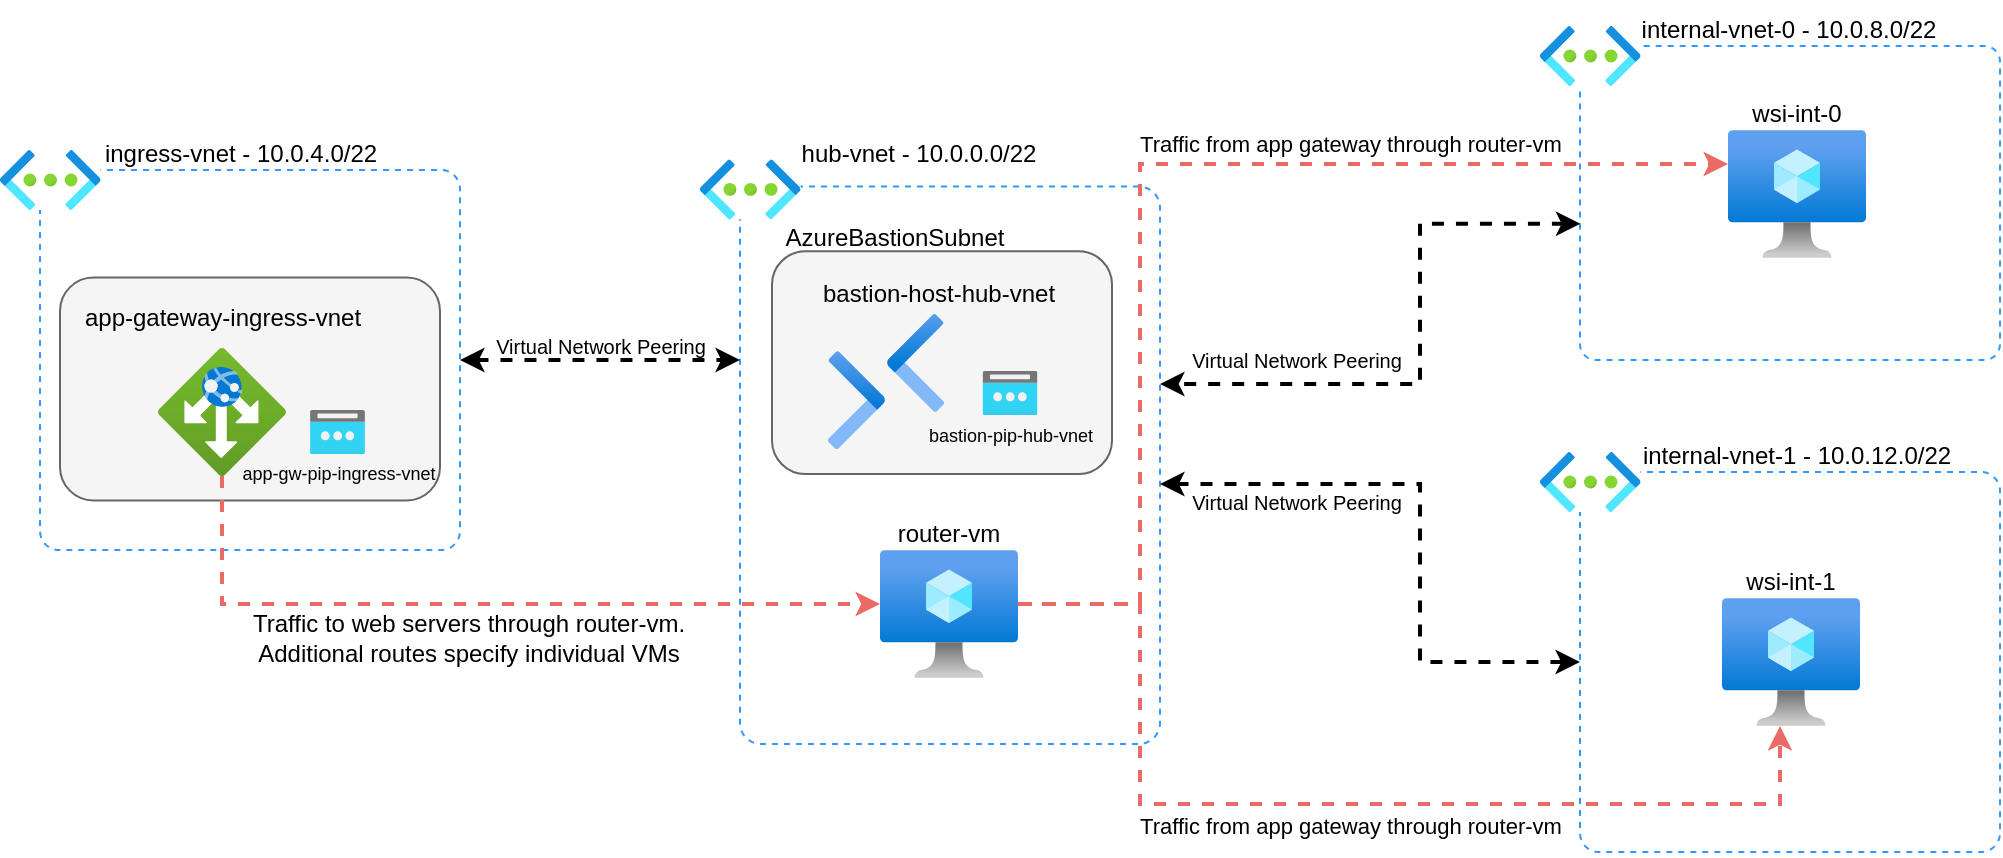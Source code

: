 <mxfile version="24.0.1" type="device">
  <diagram name="Page-1" id="jYixplyprYPuEKd9gNtR">
    <mxGraphModel dx="735" dy="409" grid="1" gridSize="10" guides="1" tooltips="1" connect="1" arrows="1" fold="1" page="1" pageScale="1" pageWidth="1169" pageHeight="827" math="0" shadow="0">
      <root>
        <mxCell id="0" />
        <mxCell id="1" parent="0" />
        <mxCell id="JOG0SNgDEtSP5BDotJ7P-19" value="" style="rounded=1;whiteSpace=wrap;html=1;dashed=1;strokeColor=#3399FF;arcSize=5;" parent="1" vertex="1">
          <mxGeometry x="110" y="253" width="210" height="190" as="geometry" />
        </mxCell>
        <mxCell id="JOG0SNgDEtSP5BDotJ7P-7" value="" style="group" parent="1" vertex="1" connectable="0">
          <mxGeometry x="440" y="230" width="230" height="310" as="geometry" />
        </mxCell>
        <mxCell id="JOG0SNgDEtSP5BDotJ7P-2" value="" style="rounded=1;whiteSpace=wrap;html=1;dashed=1;strokeColor=#3399FF;arcSize=5;" parent="JOG0SNgDEtSP5BDotJ7P-7" vertex="1">
          <mxGeometry x="20" y="31.31" width="210" height="278.69" as="geometry" />
        </mxCell>
        <mxCell id="JOG0SNgDEtSP5BDotJ7P-3" value="" style="image;aspect=fixed;html=1;points=[];align=center;fontSize=12;image=img/lib/azure2/networking/Virtual_Networks.svg;imageBackground=default;" parent="JOG0SNgDEtSP5BDotJ7P-7" vertex="1">
          <mxGeometry y="17.7" width="50.25" height="30" as="geometry" />
        </mxCell>
        <mxCell id="JOG0SNgDEtSP5BDotJ7P-4" value="" style="image;aspect=fixed;html=1;points=[];align=center;fontSize=12;image=img/lib/azure2/compute/Virtual_Machine.svg;" parent="JOG0SNgDEtSP5BDotJ7P-7" vertex="1">
          <mxGeometry x="90" y="212.999" width="69" height="64" as="geometry" />
        </mxCell>
        <mxCell id="JOG0SNgDEtSP5BDotJ7P-5" value="router-vm" style="text;html=1;align=center;verticalAlign=middle;resizable=0;points=[];autosize=1;strokeColor=none;fillColor=none;" parent="JOG0SNgDEtSP5BDotJ7P-7" vertex="1">
          <mxGeometry x="89" y="190.005" width="70" height="30" as="geometry" />
        </mxCell>
        <mxCell id="JOG0SNgDEtSP5BDotJ7P-6" value="hub-vnet - 10.0.0.0/22" style="text;html=1;align=center;verticalAlign=middle;resizable=0;points=[];autosize=1;strokeColor=none;fillColor=none;" parent="JOG0SNgDEtSP5BDotJ7P-7" vertex="1">
          <mxGeometry x="39" width="140" height="30" as="geometry" />
        </mxCell>
        <mxCell id="zMQaQVEI4AzmIbu18Spw-2" value="AppGWSubnet" style="text;html=1;align=center;verticalAlign=middle;resizable=0;points=[];autosize=1;strokeColor=none;fillColor=none;" parent="JOG0SNgDEtSP5BDotJ7P-7" vertex="1">
          <mxGeometry x="-316" y="72.16" width="100" height="30" as="geometry" />
        </mxCell>
        <mxCell id="JOG0SNgDEtSP5BDotJ7P-33" value="" style="group" parent="1" vertex="1" connectable="0">
          <mxGeometry x="860" y="381" width="230" height="213" as="geometry" />
        </mxCell>
        <mxCell id="JOG0SNgDEtSP5BDotJ7P-14" value="" style="rounded=1;whiteSpace=wrap;html=1;dashed=1;strokeColor=#3399FF;arcSize=5;" parent="JOG0SNgDEtSP5BDotJ7P-33" vertex="1">
          <mxGeometry x="20" y="23" width="210" height="190" as="geometry" />
        </mxCell>
        <mxCell id="JOG0SNgDEtSP5BDotJ7P-15" value="" style="image;aspect=fixed;html=1;points=[];align=center;fontSize=12;image=img/lib/azure2/networking/Virtual_Networks.svg;imageBackground=default;" parent="JOG0SNgDEtSP5BDotJ7P-33" vertex="1">
          <mxGeometry y="13" width="50.25" height="30" as="geometry" />
        </mxCell>
        <mxCell id="JOG0SNgDEtSP5BDotJ7P-16" value="" style="image;aspect=fixed;html=1;points=[];align=center;fontSize=12;image=img/lib/azure2/compute/Virtual_Machine.svg;" parent="JOG0SNgDEtSP5BDotJ7P-33" vertex="1">
          <mxGeometry x="91" y="86" width="69" height="64" as="geometry" />
        </mxCell>
        <mxCell id="JOG0SNgDEtSP5BDotJ7P-17" value="wsi-int-1" style="text;html=1;align=center;verticalAlign=middle;resizable=0;points=[];autosize=1;strokeColor=none;fillColor=none;" parent="JOG0SNgDEtSP5BDotJ7P-33" vertex="1">
          <mxGeometry x="90" y="63" width="70" height="30" as="geometry" />
        </mxCell>
        <mxCell id="JOG0SNgDEtSP5BDotJ7P-18" value="internal-vnet-1 - 10.0.12.0/22" style="text;html=1;align=center;verticalAlign=middle;resizable=0;points=[];autosize=1;strokeColor=none;fillColor=none;" parent="JOG0SNgDEtSP5BDotJ7P-33" vertex="1">
          <mxGeometry x="38" width="180" height="30" as="geometry" />
        </mxCell>
        <mxCell id="JOG0SNgDEtSP5BDotJ7P-39" style="edgeStyle=orthogonalEdgeStyle;rounded=0;orthogonalLoop=1;jettySize=auto;html=1;dashed=1;strokeColor=#000000;strokeWidth=2;endArrow=classic;endFill=1;startArrow=classic;startFill=1;" parent="1" source="JOG0SNgDEtSP5BDotJ7P-19" edge="1">
          <mxGeometry relative="1" as="geometry">
            <mxPoint x="460" y="348" as="targetPoint" />
          </mxGeometry>
        </mxCell>
        <mxCell id="zMQaQVEI4AzmIbu18Spw-1" value="" style="rounded=1;whiteSpace=wrap;html=1;fillColor=#f5f5f5;fontColor=#333333;strokeColor=#666666;" parent="1" vertex="1">
          <mxGeometry x="120" y="306.8" width="190" height="111.41" as="geometry" />
        </mxCell>
        <mxCell id="JOG0SNgDEtSP5BDotJ7P-20" value="" style="image;aspect=fixed;html=1;points=[];align=center;fontSize=12;image=img/lib/azure2/networking/Virtual_Networks.svg;imageBackground=default;" parent="1" vertex="1">
          <mxGeometry x="90" y="243" width="50.25" height="30" as="geometry" />
        </mxCell>
        <mxCell id="JOG0SNgDEtSP5BDotJ7P-23" value="ingress-vnet - 10.0.4.0/22" style="text;html=1;align=center;verticalAlign=middle;resizable=0;points=[];autosize=1;strokeColor=none;fillColor=none;" parent="1" vertex="1">
          <mxGeometry x="130" y="230" width="160" height="30" as="geometry" />
        </mxCell>
        <mxCell id="JOG0SNgDEtSP5BDotJ7P-24" value="" style="image;aspect=fixed;html=1;points=[];align=center;fontSize=12;image=img/lib/azure2/networking/Application_Gateways.svg;" parent="1" vertex="1">
          <mxGeometry x="169" y="342" width="64" height="64" as="geometry" />
        </mxCell>
        <mxCell id="JOG0SNgDEtSP5BDotJ7P-25" value="app-gateway-ingress-vnet" style="text;html=1;align=center;verticalAlign=middle;resizable=0;points=[];autosize=1;strokeColor=none;fillColor=none;" parent="1" vertex="1">
          <mxGeometry x="121" y="312" width="160" height="30" as="geometry" />
        </mxCell>
        <mxCell id="JOG0SNgDEtSP5BDotJ7P-28" value="" style="group" parent="1" vertex="1" connectable="0">
          <mxGeometry x="198.75" y="373" width="120" height="42" as="geometry" />
        </mxCell>
        <mxCell id="JOG0SNgDEtSP5BDotJ7P-26" value="" style="image;aspect=fixed;html=1;points=[];align=center;fontSize=12;image=img/lib/azure2/networking/Public_IP_Addresses.svg;" parent="JOG0SNgDEtSP5BDotJ7P-28" vertex="1">
          <mxGeometry x="46.25" width="27.5" height="22" as="geometry" />
        </mxCell>
        <mxCell id="JOG0SNgDEtSP5BDotJ7P-27" value="app-gw-pip-ingress-vnet" style="text;html=1;align=center;verticalAlign=middle;resizable=0;points=[];autosize=1;strokeColor=none;fillColor=none;fontSize=9;" parent="JOG0SNgDEtSP5BDotJ7P-28" vertex="1">
          <mxGeometry y="22" width="120" height="20" as="geometry" />
        </mxCell>
        <mxCell id="JOG0SNgDEtSP5BDotJ7P-40" value="Virtual Network Peering" style="text;html=1;align=center;verticalAlign=middle;resizable=0;points=[];autosize=1;strokeColor=none;fillColor=none;fontSize=10;" parent="1" vertex="1">
          <mxGeometry x="325" y="325.5" width="130" height="30" as="geometry" />
        </mxCell>
        <mxCell id="JOG0SNgDEtSP5BDotJ7P-42" style="edgeStyle=orthogonalEdgeStyle;rounded=0;orthogonalLoop=1;jettySize=auto;html=1;startArrow=classic;startFill=1;strokeWidth=2;dashed=1;entryX=0;entryY=0.5;entryDx=0;entryDy=0;" parent="1" target="JOG0SNgDEtSP5BDotJ7P-14" edge="1" source="JOG0SNgDEtSP5BDotJ7P-2">
          <mxGeometry relative="1" as="geometry">
            <Array as="points">
              <mxPoint x="800" y="410" />
              <mxPoint x="800" y="499" />
            </Array>
            <mxPoint x="670" y="370" as="sourcePoint" />
            <mxPoint x="840" y="500" as="targetPoint" />
          </mxGeometry>
        </mxCell>
        <mxCell id="JOG0SNgDEtSP5BDotJ7P-43" value="&lt;font style=&quot;font-size: 10px;&quot;&gt;Virtual Network Peering&lt;br&gt;&lt;/font&gt;" style="text;html=1;align=center;verticalAlign=middle;resizable=0;points=[];autosize=1;strokeColor=none;fillColor=none;" parent="1" vertex="1">
          <mxGeometry x="673" y="333" width="130" height="30" as="geometry" />
        </mxCell>
        <mxCell id="JOG0SNgDEtSP5BDotJ7P-44" style="edgeStyle=orthogonalEdgeStyle;rounded=0;orthogonalLoop=1;jettySize=auto;html=1;dashed=1;strokeColor=#EA6B66;strokeWidth=2;" parent="1" source="JOG0SNgDEtSP5BDotJ7P-24" target="JOG0SNgDEtSP5BDotJ7P-4" edge="1">
          <mxGeometry relative="1" as="geometry">
            <Array as="points">
              <mxPoint x="201" y="470" />
            </Array>
          </mxGeometry>
        </mxCell>
        <mxCell id="JOG0SNgDEtSP5BDotJ7P-45" value="Traffic to web servers through router-vm.&lt;br&gt;Additional routes specify individual VMs" style="text;html=1;align=center;verticalAlign=middle;resizable=0;points=[];autosize=1;strokeColor=none;fillColor=none;" parent="1" vertex="1">
          <mxGeometry x="204" y="467" width="240" height="40" as="geometry" />
        </mxCell>
        <mxCell id="JOG0SNgDEtSP5BDotJ7P-47" style="edgeStyle=orthogonalEdgeStyle;rounded=0;orthogonalLoop=1;jettySize=auto;html=1;strokeColor=#EA6B66;dashed=1;strokeWidth=2;" parent="1" source="JOG0SNgDEtSP5BDotJ7P-4" target="JOG0SNgDEtSP5BDotJ7P-16" edge="1">
          <mxGeometry relative="1" as="geometry">
            <Array as="points">
              <mxPoint x="660" y="470" />
              <mxPoint x="660" y="570" />
              <mxPoint x="980" y="570" />
            </Array>
          </mxGeometry>
        </mxCell>
        <mxCell id="JOG0SNgDEtSP5BDotJ7P-48" value="Traffic from app gateway through router-vm" style="text;html=1;align=center;verticalAlign=middle;resizable=0;points=[];autosize=1;strokeColor=none;fillColor=none;fontSize=11;" parent="1" vertex="1">
          <mxGeometry x="650" y="566" width="230" height="30" as="geometry" />
        </mxCell>
        <mxCell id="JOG0SNgDEtSP5BDotJ7P-50" value="Traffic from app gateway through router-vm" style="text;html=1;align=center;verticalAlign=middle;resizable=0;points=[];autosize=1;strokeColor=none;fillColor=none;fontSize=11;" parent="1" vertex="1">
          <mxGeometry x="650" y="225" width="230" height="30" as="geometry" />
        </mxCell>
        <mxCell id="aewcw3eaJGGGSch4zthT-1" value="&lt;font style=&quot;font-size: 10px;&quot;&gt;Virtual Network Peering&lt;br&gt;&lt;/font&gt;" style="text;html=1;align=center;verticalAlign=middle;resizable=0;points=[];autosize=1;strokeColor=none;fillColor=none;" parent="1" vertex="1">
          <mxGeometry x="673" y="404" width="130" height="30" as="geometry" />
        </mxCell>
        <mxCell id="megdzXUJxJWYtMqq8w_m-1" value="" style="rounded=1;whiteSpace=wrap;html=1;fillColor=#f5f5f5;fontColor=#333333;strokeColor=#666666;" vertex="1" parent="1">
          <mxGeometry x="476" y="293.59" width="170" height="111.41" as="geometry" />
        </mxCell>
        <mxCell id="megdzXUJxJWYtMqq8w_m-2" value="" style="group" vertex="1" connectable="0" parent="1">
          <mxGeometry x="471" y="299.79" width="170" height="93" as="geometry" />
        </mxCell>
        <mxCell id="megdzXUJxJWYtMqq8w_m-3" value="" style="image;aspect=fixed;html=1;points=[];align=center;fontSize=12;image=img/lib/azure2/networking/Bastions.svg;" vertex="1" parent="megdzXUJxJWYtMqq8w_m-2">
          <mxGeometry x="33" y="25" width="58.0" height="68" as="geometry" />
        </mxCell>
        <mxCell id="megdzXUJxJWYtMqq8w_m-4" value="bastion-host-hub-vnet" style="text;html=1;align=center;verticalAlign=middle;resizable=0;points=[];autosize=1;strokeColor=none;fillColor=none;" vertex="1" parent="megdzXUJxJWYtMqq8w_m-2">
          <mxGeometry x="18" width="140" height="30" as="geometry" />
        </mxCell>
        <mxCell id="megdzXUJxJWYtMqq8w_m-6" value="" style="group" vertex="1" connectable="0" parent="1">
          <mxGeometry x="535" y="353.5" width="125" height="42" as="geometry" />
        </mxCell>
        <mxCell id="megdzXUJxJWYtMqq8w_m-7" value="" style="image;aspect=fixed;html=1;points=[];align=center;fontSize=12;image=img/lib/azure2/networking/Public_IP_Addresses.svg;" vertex="1" parent="megdzXUJxJWYtMqq8w_m-6">
          <mxGeometry x="46.25" width="27.5" height="22" as="geometry" />
        </mxCell>
        <mxCell id="megdzXUJxJWYtMqq8w_m-8" value="bastion-pip-hub-vnet" style="text;html=1;align=center;verticalAlign=middle;resizable=0;points=[];autosize=1;strokeColor=none;fillColor=none;fontSize=9;" vertex="1" parent="megdzXUJxJWYtMqq8w_m-6">
          <mxGeometry x="5" y="22" width="110" height="20" as="geometry" />
        </mxCell>
        <mxCell id="megdzXUJxJWYtMqq8w_m-5" value="AzureBastionSubnet" style="text;html=1;align=center;verticalAlign=middle;resizable=0;points=[];autosize=1;strokeColor=none;fillColor=none;" vertex="1" parent="1">
          <mxGeometry x="472" y="272" width="130" height="30" as="geometry" />
        </mxCell>
        <mxCell id="megdzXUJxJWYtMqq8w_m-9" value="" style="group" vertex="1" connectable="0" parent="1">
          <mxGeometry x="860" y="168" width="230" height="180" as="geometry" />
        </mxCell>
        <mxCell id="JOG0SNgDEtSP5BDotJ7P-9" value="" style="rounded=1;whiteSpace=wrap;html=1;dashed=1;strokeColor=#3399FF;arcSize=5;" parent="megdzXUJxJWYtMqq8w_m-9" vertex="1">
          <mxGeometry x="20" y="23" width="210" height="157" as="geometry" />
        </mxCell>
        <mxCell id="JOG0SNgDEtSP5BDotJ7P-10" value="" style="image;aspect=fixed;html=1;points=[];align=center;fontSize=12;image=img/lib/azure2/networking/Virtual_Networks.svg;imageBackground=default;" parent="megdzXUJxJWYtMqq8w_m-9" vertex="1">
          <mxGeometry y="13" width="50.25" height="30" as="geometry" />
        </mxCell>
        <mxCell id="JOG0SNgDEtSP5BDotJ7P-13" value="internal-vnet-0 - 10.0.8.0/22" style="text;html=1;align=center;verticalAlign=middle;resizable=0;points=[];autosize=1;strokeColor=none;fillColor=none;" parent="megdzXUJxJWYtMqq8w_m-9" vertex="1">
          <mxGeometry x="39" width="170" height="30" as="geometry" />
        </mxCell>
        <mxCell id="JOG0SNgDEtSP5BDotJ7P-30" value="" style="group" parent="megdzXUJxJWYtMqq8w_m-9" vertex="1" connectable="0">
          <mxGeometry x="93" y="42" width="70" height="87" as="geometry" />
        </mxCell>
        <mxCell id="JOG0SNgDEtSP5BDotJ7P-11" value="" style="image;aspect=fixed;html=1;points=[];align=center;fontSize=12;image=img/lib/azure2/compute/Virtual_Machine.svg;" parent="JOG0SNgDEtSP5BDotJ7P-30" vertex="1">
          <mxGeometry x="1" y="23" width="69" height="64" as="geometry" />
        </mxCell>
        <mxCell id="JOG0SNgDEtSP5BDotJ7P-12" value="wsi-int-0" style="text;html=1;align=center;verticalAlign=middle;resizable=0;points=[];autosize=1;strokeColor=none;fillColor=none;" parent="JOG0SNgDEtSP5BDotJ7P-30" vertex="1">
          <mxGeometry width="70" height="30" as="geometry" />
        </mxCell>
        <mxCell id="megdzXUJxJWYtMqq8w_m-10" style="edgeStyle=orthogonalEdgeStyle;rounded=0;orthogonalLoop=1;jettySize=auto;html=1;startArrow=classic;startFill=1;strokeWidth=2;dashed=1;exitX=0.001;exitY=0.566;exitDx=0;exitDy=0;exitPerimeter=0;" edge="1" parent="1" source="JOG0SNgDEtSP5BDotJ7P-9" target="JOG0SNgDEtSP5BDotJ7P-2">
          <mxGeometry relative="1" as="geometry">
            <Array as="points">
              <mxPoint x="800" y="280" />
              <mxPoint x="800" y="360" />
            </Array>
            <mxPoint x="850" y="230" as="sourcePoint" />
            <mxPoint x="691.05" y="348.529" as="targetPoint" />
          </mxGeometry>
        </mxCell>
        <mxCell id="JOG0SNgDEtSP5BDotJ7P-46" style="edgeStyle=orthogonalEdgeStyle;rounded=0;orthogonalLoop=1;jettySize=auto;html=1;strokeColor=#EA6B66;dashed=1;strokeWidth=2;" parent="1" target="JOG0SNgDEtSP5BDotJ7P-11" edge="1">
          <mxGeometry relative="1" as="geometry">
            <Array as="points">
              <mxPoint x="660" y="470" />
              <mxPoint x="660" y="250" />
            </Array>
            <mxPoint x="600" y="470" as="sourcePoint" />
            <mxPoint x="830" y="260" as="targetPoint" />
          </mxGeometry>
        </mxCell>
      </root>
    </mxGraphModel>
  </diagram>
</mxfile>
